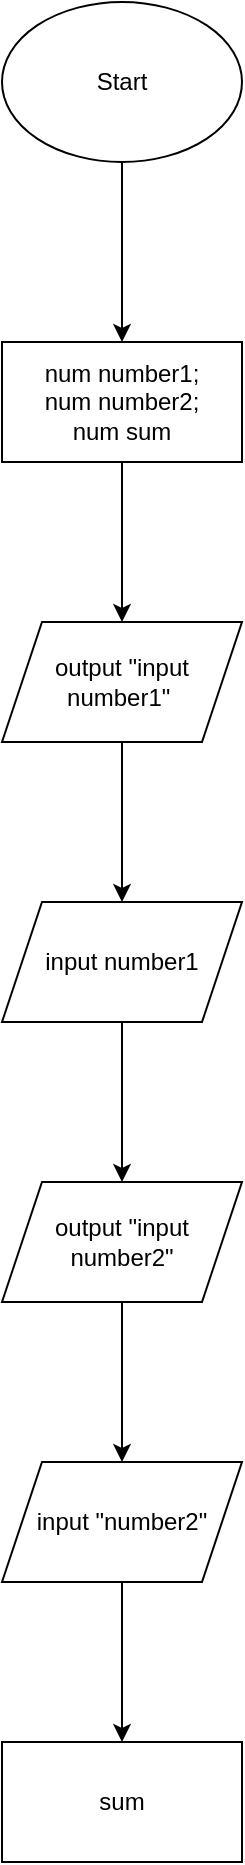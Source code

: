 <mxfile version="26.0.5">
  <diagram name="Page-1" id="D42r1pAtCRayBHKRjpiW">
    <mxGraphModel dx="794" dy="466" grid="1" gridSize="10" guides="1" tooltips="1" connect="1" arrows="1" fold="1" page="1" pageScale="1" pageWidth="827" pageHeight="1169" math="0" shadow="0">
      <root>
        <mxCell id="0" />
        <mxCell id="1" parent="0" />
        <mxCell id="nWRwTz6iJhRm_jSJGZRl-3" value="" style="edgeStyle=orthogonalEdgeStyle;rounded=0;orthogonalLoop=1;jettySize=auto;html=1;" edge="1" parent="1" source="nWRwTz6iJhRm_jSJGZRl-1" target="nWRwTz6iJhRm_jSJGZRl-2">
          <mxGeometry relative="1" as="geometry" />
        </mxCell>
        <mxCell id="nWRwTz6iJhRm_jSJGZRl-1" value="Start" style="ellipse;whiteSpace=wrap;html=1;" vertex="1" parent="1">
          <mxGeometry x="230" y="70" width="120" height="80" as="geometry" />
        </mxCell>
        <mxCell id="nWRwTz6iJhRm_jSJGZRl-5" value="" style="edgeStyle=orthogonalEdgeStyle;rounded=0;orthogonalLoop=1;jettySize=auto;html=1;" edge="1" parent="1" source="nWRwTz6iJhRm_jSJGZRl-2" target="nWRwTz6iJhRm_jSJGZRl-4">
          <mxGeometry relative="1" as="geometry" />
        </mxCell>
        <mxCell id="nWRwTz6iJhRm_jSJGZRl-2" value="num number1;&lt;br&gt;num number2;&lt;div&gt;num sum&lt;/div&gt;" style="whiteSpace=wrap;html=1;" vertex="1" parent="1">
          <mxGeometry x="230" y="240" width="120" height="60" as="geometry" />
        </mxCell>
        <mxCell id="nWRwTz6iJhRm_jSJGZRl-7" value="" style="edgeStyle=orthogonalEdgeStyle;rounded=0;orthogonalLoop=1;jettySize=auto;html=1;" edge="1" parent="1" source="nWRwTz6iJhRm_jSJGZRl-4" target="nWRwTz6iJhRm_jSJGZRl-6">
          <mxGeometry relative="1" as="geometry" />
        </mxCell>
        <mxCell id="nWRwTz6iJhRm_jSJGZRl-4" value="output &quot;input number1&quot;&amp;nbsp;" style="shape=parallelogram;perimeter=parallelogramPerimeter;whiteSpace=wrap;html=1;fixedSize=1;" vertex="1" parent="1">
          <mxGeometry x="230" y="380" width="120" height="60" as="geometry" />
        </mxCell>
        <mxCell id="nWRwTz6iJhRm_jSJGZRl-9" value="" style="edgeStyle=orthogonalEdgeStyle;rounded=0;orthogonalLoop=1;jettySize=auto;html=1;" edge="1" parent="1" source="nWRwTz6iJhRm_jSJGZRl-6" target="nWRwTz6iJhRm_jSJGZRl-8">
          <mxGeometry relative="1" as="geometry" />
        </mxCell>
        <mxCell id="nWRwTz6iJhRm_jSJGZRl-6" value="input number1" style="shape=parallelogram;perimeter=parallelogramPerimeter;whiteSpace=wrap;html=1;fixedSize=1;" vertex="1" parent="1">
          <mxGeometry x="230" y="520" width="120" height="60" as="geometry" />
        </mxCell>
        <mxCell id="nWRwTz6iJhRm_jSJGZRl-11" value="" style="edgeStyle=orthogonalEdgeStyle;rounded=0;orthogonalLoop=1;jettySize=auto;html=1;" edge="1" parent="1" source="nWRwTz6iJhRm_jSJGZRl-8" target="nWRwTz6iJhRm_jSJGZRl-10">
          <mxGeometry relative="1" as="geometry" />
        </mxCell>
        <mxCell id="nWRwTz6iJhRm_jSJGZRl-8" value="output &quot;input number2&quot;" style="shape=parallelogram;perimeter=parallelogramPerimeter;whiteSpace=wrap;html=1;fixedSize=1;" vertex="1" parent="1">
          <mxGeometry x="230" y="660" width="120" height="60" as="geometry" />
        </mxCell>
        <mxCell id="nWRwTz6iJhRm_jSJGZRl-15" value="" style="edgeStyle=orthogonalEdgeStyle;rounded=0;orthogonalLoop=1;jettySize=auto;html=1;" edge="1" parent="1" source="nWRwTz6iJhRm_jSJGZRl-10" target="nWRwTz6iJhRm_jSJGZRl-14">
          <mxGeometry relative="1" as="geometry" />
        </mxCell>
        <mxCell id="nWRwTz6iJhRm_jSJGZRl-10" value="input &quot;number2&quot;" style="shape=parallelogram;perimeter=parallelogramPerimeter;whiteSpace=wrap;html=1;fixedSize=1;" vertex="1" parent="1">
          <mxGeometry x="230" y="800" width="120" height="60" as="geometry" />
        </mxCell>
        <mxCell id="nWRwTz6iJhRm_jSJGZRl-14" value="sum" style="whiteSpace=wrap;html=1;" vertex="1" parent="1">
          <mxGeometry x="230" y="940" width="120" height="60" as="geometry" />
        </mxCell>
      </root>
    </mxGraphModel>
  </diagram>
</mxfile>
